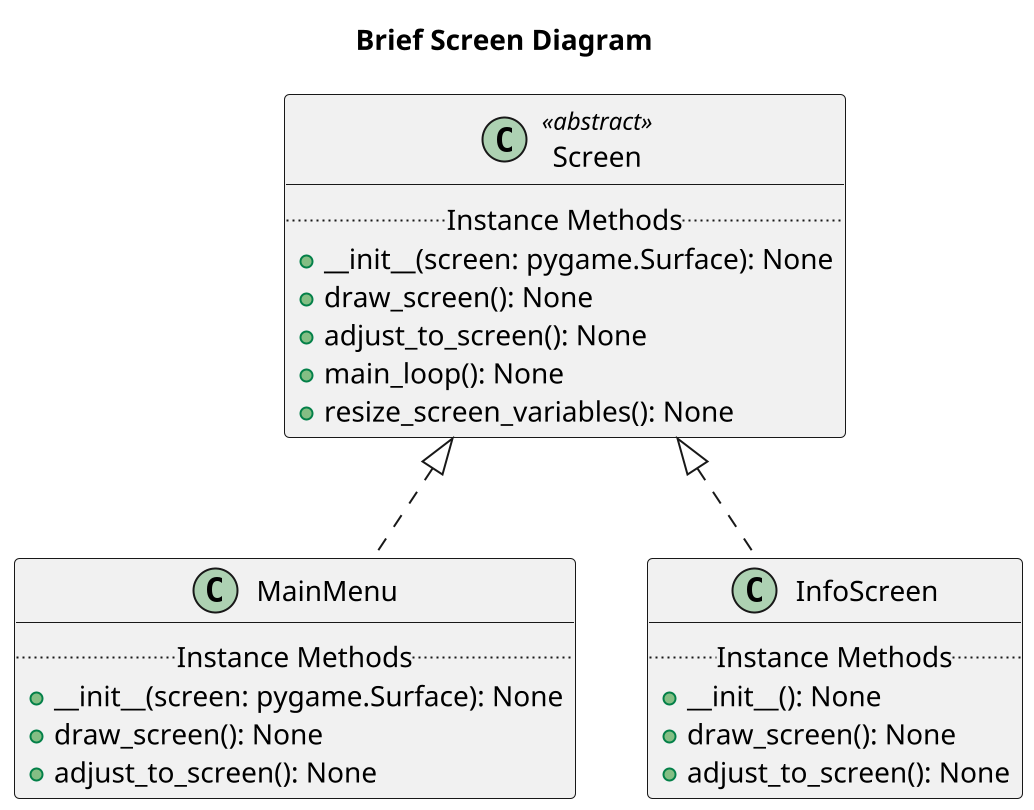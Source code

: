 @startuml
scale 2
title "Brief Screen Diagram"
class Screen <<abstract>>{
    .. Instance Methods ..
    + __init__(screen: pygame.Surface): None
    + draw_screen(): None
    + adjust_to_screen(): None
    + main_loop(): None
    + resize_screen_variables(): None
}

class MainMenu implements Screen{
    .. Instance Methods ..
    + __init__(screen: pygame.Surface): None
    + draw_screen(): None
    + adjust_to_screen(): None
}

class InfoScreen implements Screen{
    .. Instance Methods ..
    + __init__(): None
    + draw_screen(): None
    + adjust_to_screen(): None
}

@enduml